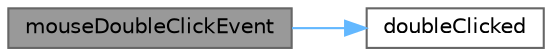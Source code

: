 digraph "mouseDoubleClickEvent"
{
 // LATEX_PDF_SIZE
  bgcolor="transparent";
  edge [fontname=Helvetica,fontsize=10,labelfontname=Helvetica,labelfontsize=10];
  node [fontname=Helvetica,fontsize=10,shape=box,height=0.2,width=0.4];
  rankdir="LR";
  Node1 [id="Node000001",label="mouseDoubleClickEvent",height=0.2,width=0.4,color="gray40", fillcolor="grey60", style="filled", fontcolor="black",tooltip="重写鼠标双击事件，触发双击信号"];
  Node1 -> Node2 [id="edge1_Node000001_Node000002",color="steelblue1",style="solid",tooltip=" "];
  Node2 [id="Node000002",label="doubleClicked",height=0.2,width=0.4,color="grey40", fillcolor="white", style="filled",URL="$class_play_widget.html#ac788a1e254cb7f54fb21e3648d929f39",tooltip="双击信号，当控件被左键双击时触发"];
}
